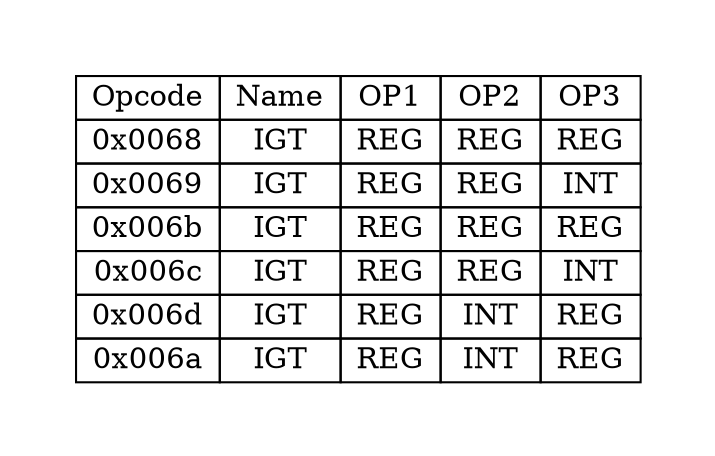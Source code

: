 digraph{
graph [pad="0.5", nodesep="0.5", ranksep="2" ]
node[shape=plain]
Foo [label=<
<table border="0" cellborder="1" cellspacing="0">
<tr><td> Opcode </td> <td> Name </td> <td> OP1 </td><td> OP2 </td><td> OP3 </td> </tr>
<tr><td> 0x0068 </td><td> IGT </td><td> REG </td><td> REG </td><td> REG </td> </tr>
<tr><td> 0x0069 </td><td> IGT </td><td> REG </td><td> REG </td><td> INT </td> </tr>
<tr><td> 0x006b </td><td> IGT </td><td> REG </td><td> REG </td><td> REG </td> </tr>
<tr><td> 0x006c </td><td> IGT </td><td> REG </td><td> REG </td><td> INT </td> </tr>
<tr><td> 0x006d </td><td> IGT </td><td> REG </td><td> INT </td><td> REG </td> </tr>
<tr><td> 0x006a </td><td> IGT </td><td> REG </td><td> INT </td><td> REG </td> </tr>
</table>>];
}
